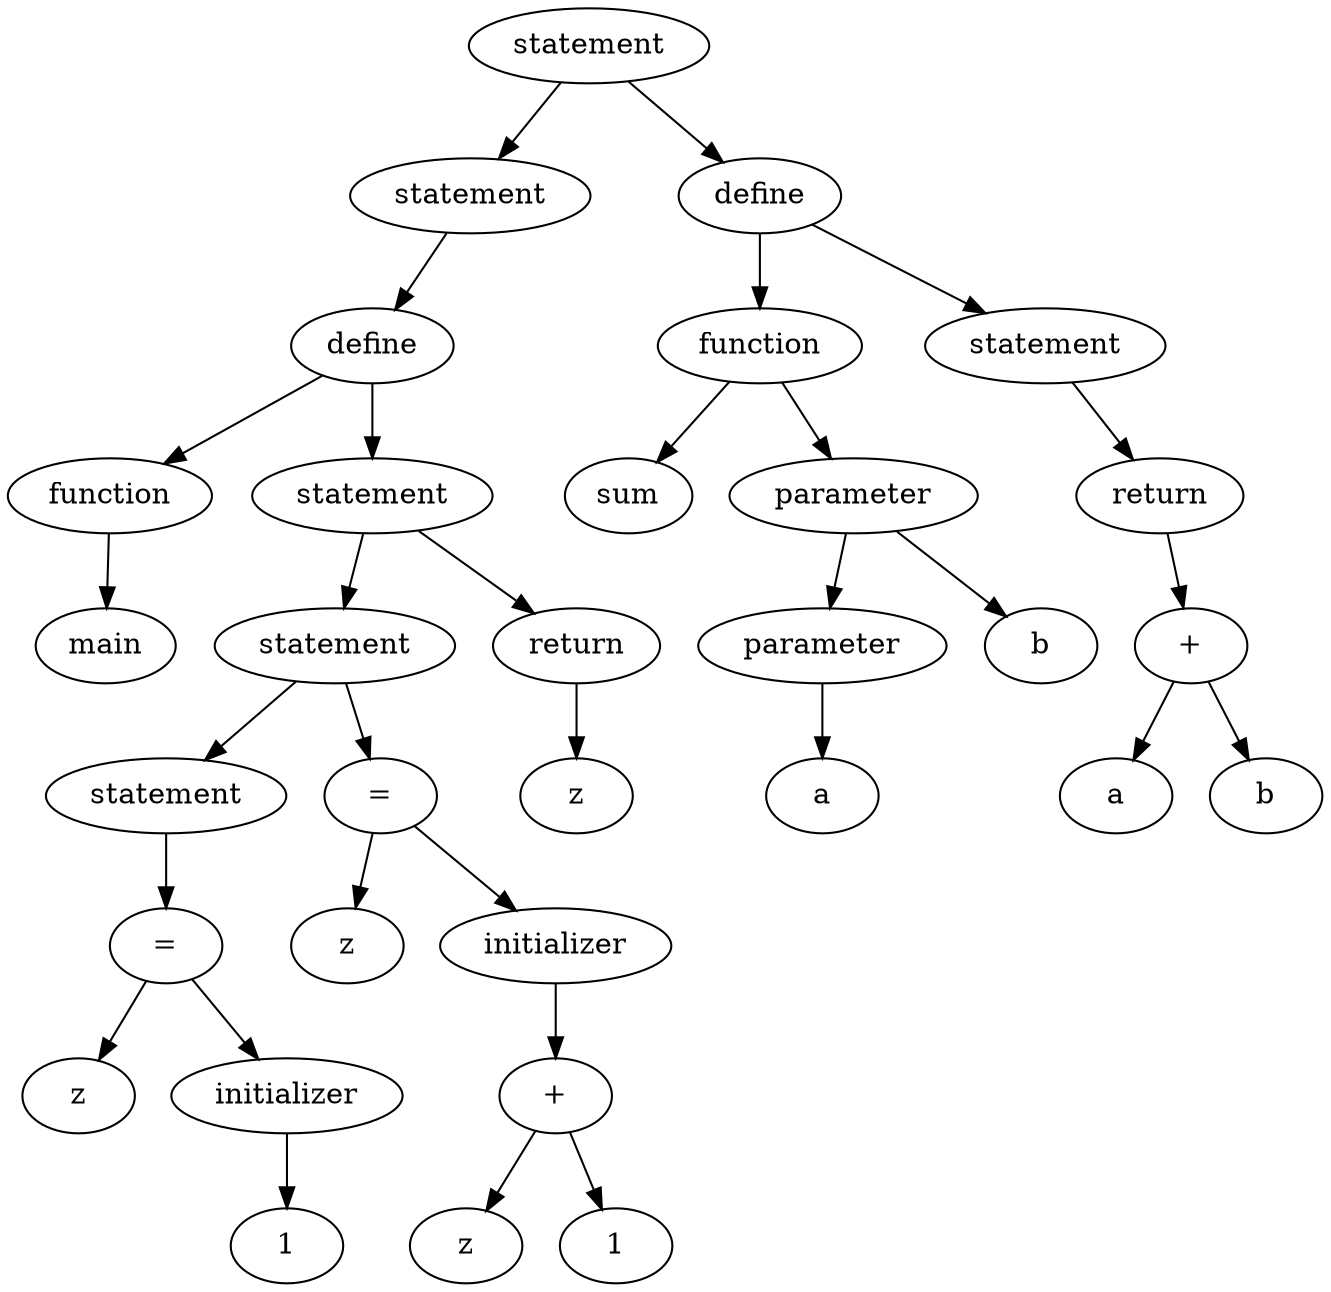 digraph G {
A00CC6DC8 [label = "statement"];
A00CC6DC8 -> A00CC25D0;
A00CC6DC8 -> A00CC7050;
A00CC25D0 [label = "statement"];
A00CC25D0 -> A00CC6E70;
A00CC6E70 [label = "define"];
A00CC6E70 -> A00CC6E10;
A00CC6E70 -> A00CC6EB8;
A00CC6E10 [label = "function"];
A00CC6E10 -> A00CC2600;
A00CC2600 [label = "main"];
A00CC6EB8 [label = "statement"];
A00CC6EB8 -> A00CC0568;
A00CC6EB8 -> A00CC6E40;
A00CC0568 [label = "statement"];
A00CC0568 -> A00CC04B0;
A00CC0568 -> A00CC6E58;
A00CC04B0 [label = "statement"];
A00CC04B0 -> A00CC0550;
A00CC0550 [label = "="];
A00CC0550 -> A00CC04E0;
A00CC0550 -> A00CC0520;
A00CC04E0 [label = "z"];
A00CC0520 [label = "initializer"];
A00CC0520 -> A00CC0508;
A00CC0508 [label = "1"];
A00CC6E58 [label = "="];
A00CC6E58 -> A00CC0598;
A00CC6E58 -> A00CC6DB0;
A00CC0598 [label = "z"];
A00CC6DB0 [label = "initializer"];
A00CC6DB0 -> A00CC2658;
A00CC2658 [label = "+"];
A00CC2658 -> A00CC2628;
A00CC2658 -> A00CC2640;
A00CC2628 [label = "z"];
A00CC2640 [label = "1"];
A00CC6E40 [label = "return"];
A00CC6E40 -> A00CC6F30;
A00CC6F30 [label = "z"];
A00CC7050 [label = "define"];
A00CC7050 -> A00CC70B0;
A00CC7050 -> A00CC6F18;
A00CC70B0 [label = "function"];
A00CC70B0 -> A00CC6EA0;
A00CC70B0 -> A00CC6D98;
A00CC6EA0 [label = "sum"];
A00CC6D98 [label = "parameter"];
A00CC6D98 -> A00CC6DF8;
A00CC6D98 -> A00CC6F00;
A00CC6DF8 [label = "parameter"];
A00CC6DF8 -> A00CC6F60;
A00CC6F60 [label = "a"];
A00CC6F00 [label = "b"];
A00CC6F18 [label = "statement"];
A00CC6F18 -> A00CC71A0;
A00CC71A0 [label = "return"];
A00CC71A0 -> A00CC7230;
A00CC7230 [label = "+"];
A00CC7230 -> A00CC7260;
A00CC7230 -> A00CC7248;
A00CC7260 [label = "a"];
A00CC7248 [label = "b"];
}
